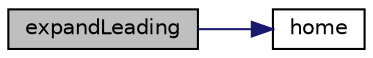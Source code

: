 digraph "expandLeading"
{
  bgcolor="transparent";
  edge [fontname="Helvetica",fontsize="10",labelfontname="Helvetica",labelfontsize="10"];
  node [fontname="Helvetica",fontsize="10",shape=record];
  rankdir="LR";
  Node1 [label="expandLeading",height=0.2,width=0.4,color="black", fillcolor="grey75", style="filled" fontcolor="black"];
  Node1 -> Node2 [color="midnightblue",fontsize="10",style="solid",fontname="Helvetica"];
  Node2 [label="home",height=0.2,width=0.4,color="black",URL="$namespaceFoam.html#ae3d3ec6ddc4a201cdcf369c6a46bcaba",tooltip="Return home directory path name for the current user. "];
}
